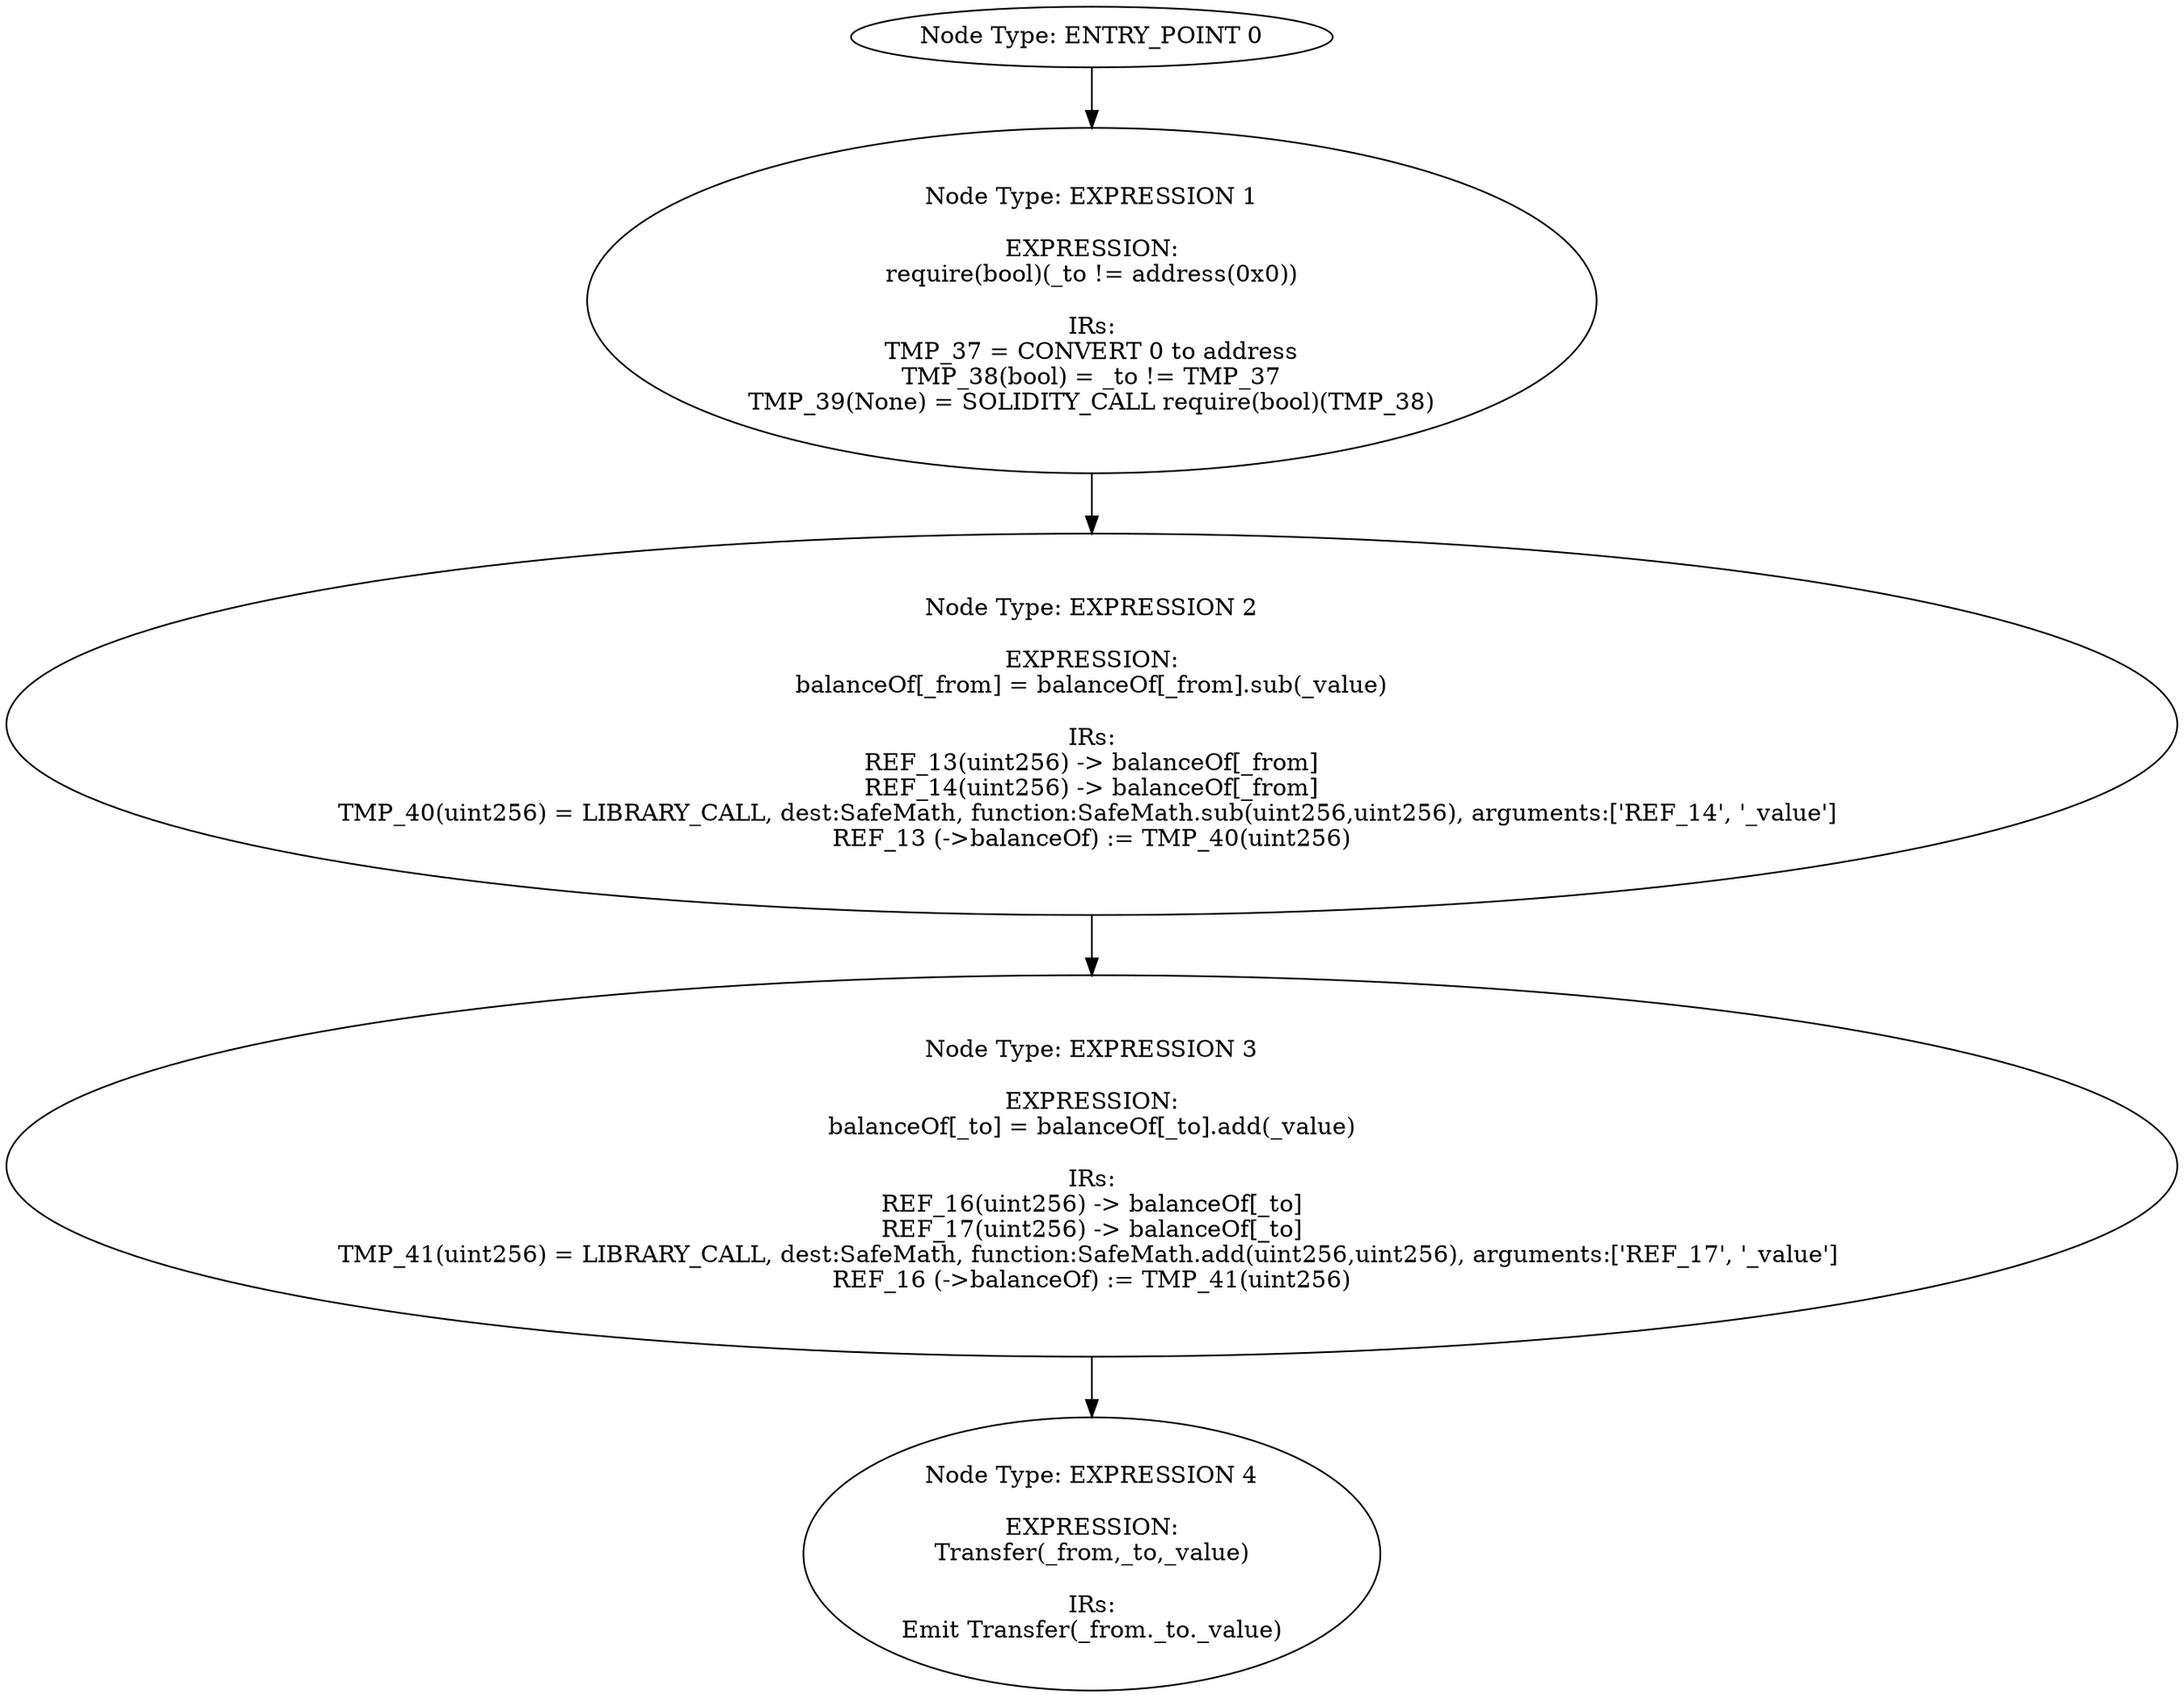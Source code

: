 digraph{
0[label="Node Type: ENTRY_POINT 0
"];
0->1;
1[label="Node Type: EXPRESSION 1

EXPRESSION:
require(bool)(_to != address(0x0))

IRs:
TMP_37 = CONVERT 0 to address
TMP_38(bool) = _to != TMP_37
TMP_39(None) = SOLIDITY_CALL require(bool)(TMP_38)"];
1->2;
2[label="Node Type: EXPRESSION 2

EXPRESSION:
balanceOf[_from] = balanceOf[_from].sub(_value)

IRs:
REF_13(uint256) -> balanceOf[_from]
REF_14(uint256) -> balanceOf[_from]
TMP_40(uint256) = LIBRARY_CALL, dest:SafeMath, function:SafeMath.sub(uint256,uint256), arguments:['REF_14', '_value'] 
REF_13 (->balanceOf) := TMP_40(uint256)"];
2->3;
3[label="Node Type: EXPRESSION 3

EXPRESSION:
balanceOf[_to] = balanceOf[_to].add(_value)

IRs:
REF_16(uint256) -> balanceOf[_to]
REF_17(uint256) -> balanceOf[_to]
TMP_41(uint256) = LIBRARY_CALL, dest:SafeMath, function:SafeMath.add(uint256,uint256), arguments:['REF_17', '_value'] 
REF_16 (->balanceOf) := TMP_41(uint256)"];
3->4;
4[label="Node Type: EXPRESSION 4

EXPRESSION:
Transfer(_from,_to,_value)

IRs:
Emit Transfer(_from._to._value)"];
}
